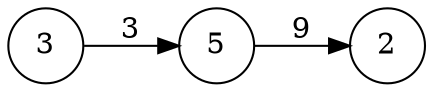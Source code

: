   digraph g{
    dpi="600";
    rankdir="LR";
    node[shape=circle, group=main];
    3->5 [label="3"];
    5->2 [label="9"];
  }